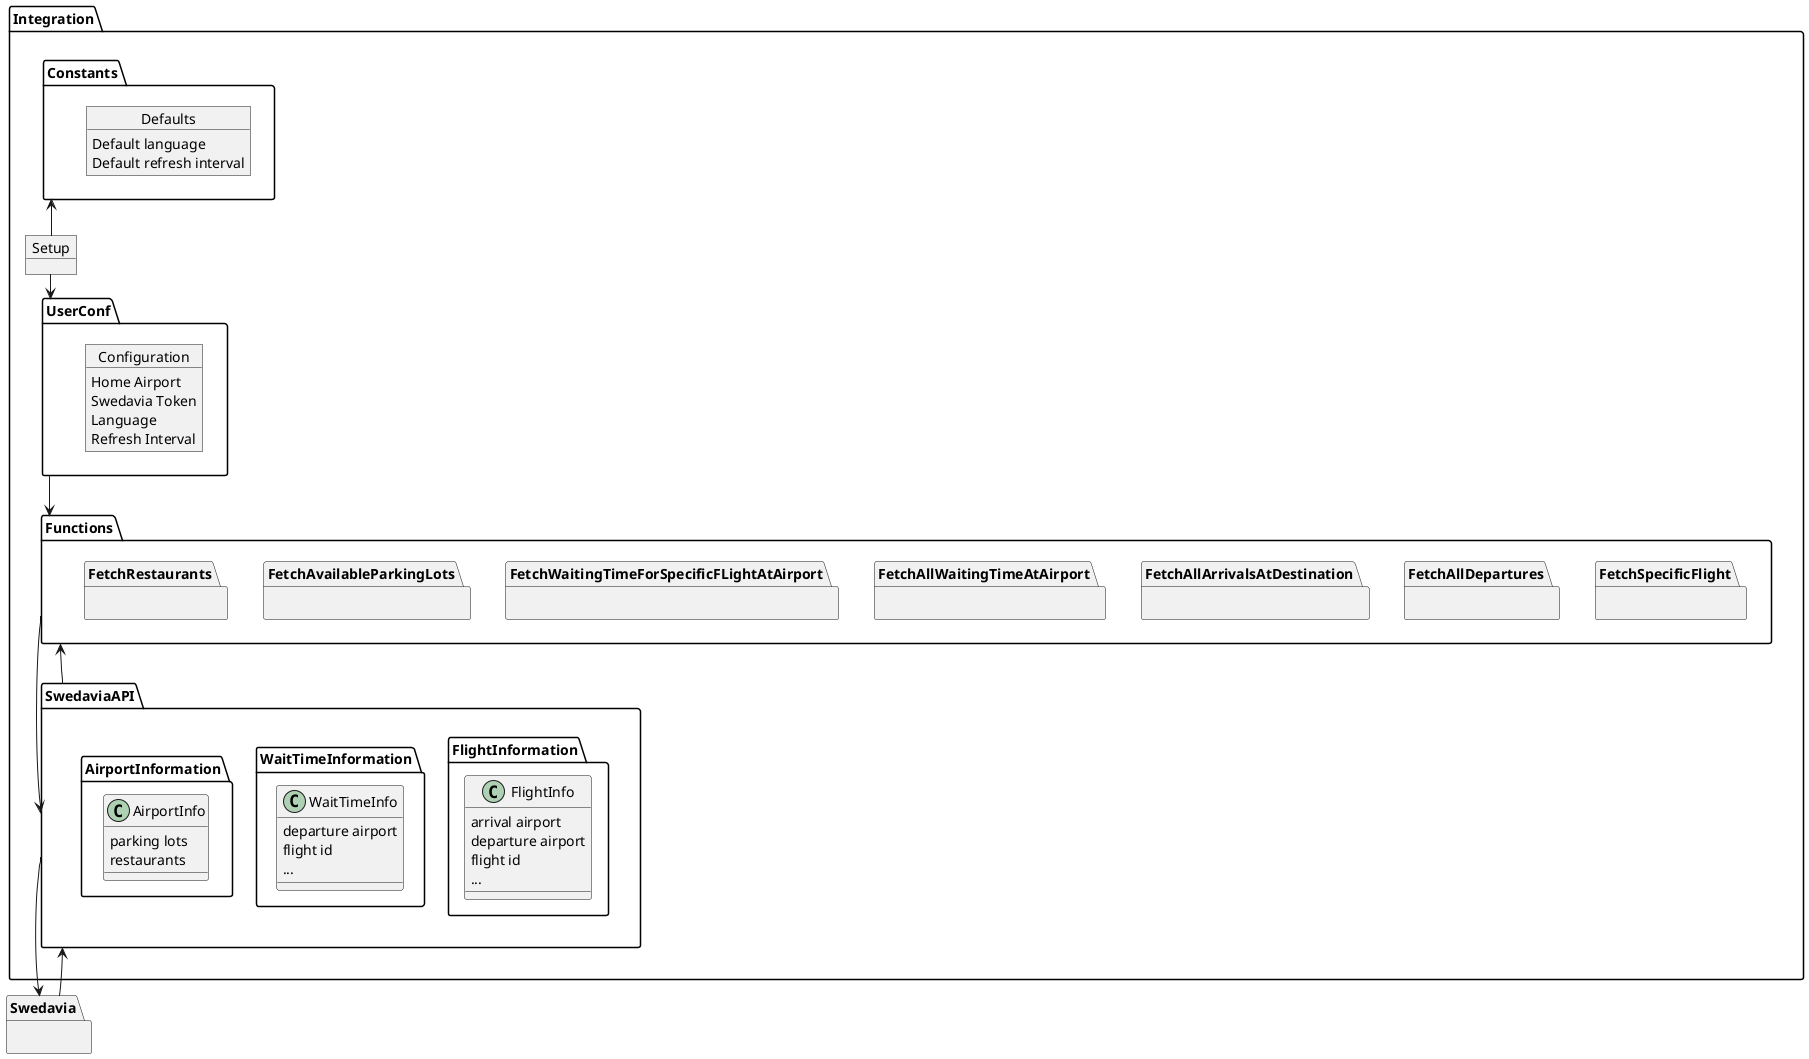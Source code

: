 @startuml

package Integration {

 object Setup{
}

 package Functions as FUNCTIONS {
  package FetchSpecificFlight{}
  package FetchAllDepartures{}
  package FetchAllArrivalsAtDestination{}
 package FetchAllWaitingTimeAtAirport{}
 package FetchWaitingTimeForSpecificFLightAtAirport{}
  package FetchAvailableParkingLots{}
  package FetchRestaurants{}
  }


 package Constants as CONST {
   object Defaults {
     Default language
     Default refresh interval
   }
 }


 package UserConf as CONF{
   object Configuration{
     Home Airport
     Swedavia Token
     Language
     Refresh Interval
   }
 }

 package SwedaviaAPI as SWEDAPI{

   package FlightInformation {
    class FlightInfo {
       arrival airport
       departure airport
       flight id
       ...
    }
   }
 package WaitTimeInformation {
    class WaitTimeInfo {
       departure airport
       flight id
       ...
    }
   }
  package AirportInformation {
    class AirportInfo {
      parking lots
      restaurants
      
  }
 }

 }
 


 

}

package Swedavia as SWED{
}

SWEDAPI--> SWED
SWED--> SWEDAPI

FUNCTIONS --> SWEDAPI
FUNCTIONS <-- SWEDAPI

CONF --> FUNCTIONS

Setup --> CONF
CONST <-- Setup

@enduml
